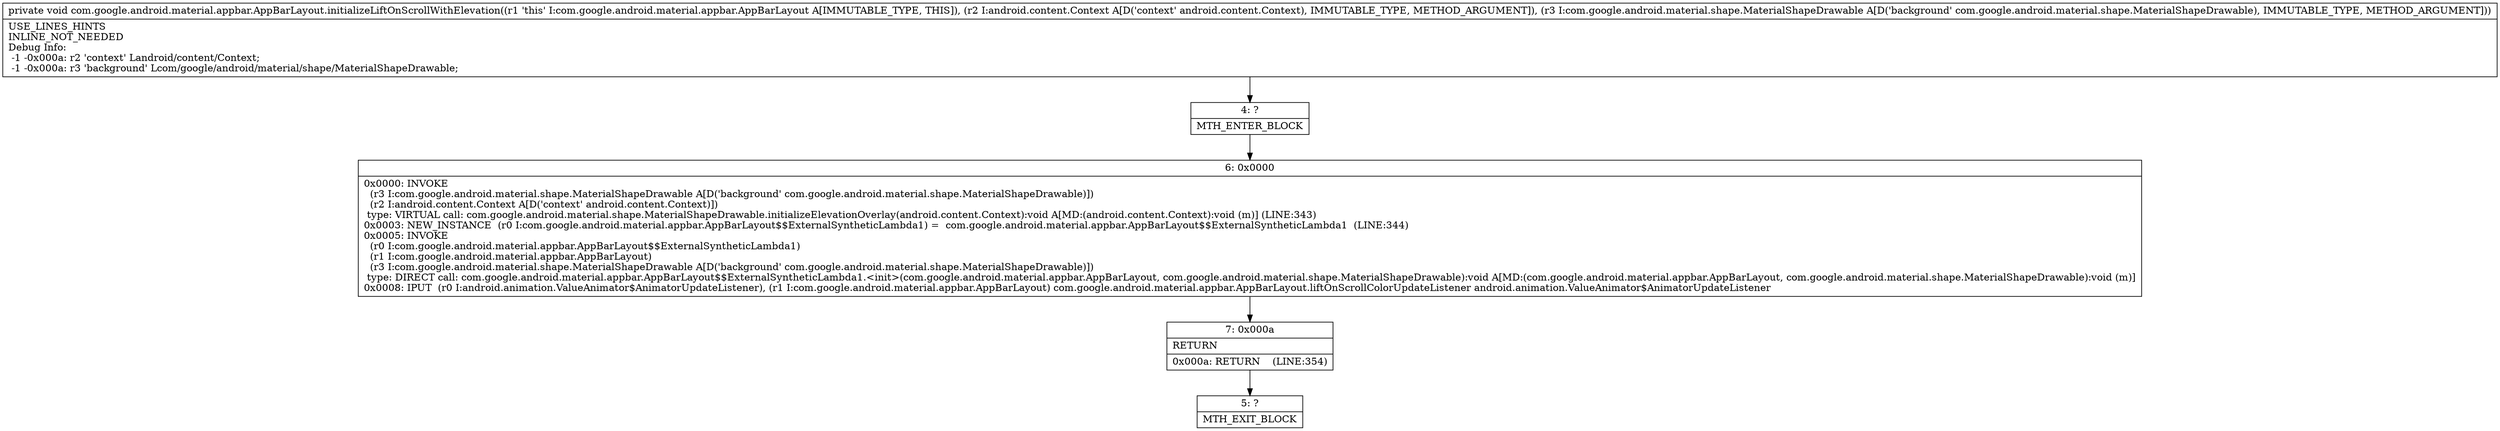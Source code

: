 digraph "CFG forcom.google.android.material.appbar.AppBarLayout.initializeLiftOnScrollWithElevation(Landroid\/content\/Context;Lcom\/google\/android\/material\/shape\/MaterialShapeDrawable;)V" {
Node_4 [shape=record,label="{4\:\ ?|MTH_ENTER_BLOCK\l}"];
Node_6 [shape=record,label="{6\:\ 0x0000|0x0000: INVOKE  \l  (r3 I:com.google.android.material.shape.MaterialShapeDrawable A[D('background' com.google.android.material.shape.MaterialShapeDrawable)])\l  (r2 I:android.content.Context A[D('context' android.content.Context)])\l type: VIRTUAL call: com.google.android.material.shape.MaterialShapeDrawable.initializeElevationOverlay(android.content.Context):void A[MD:(android.content.Context):void (m)] (LINE:343)\l0x0003: NEW_INSTANCE  (r0 I:com.google.android.material.appbar.AppBarLayout$$ExternalSyntheticLambda1) =  com.google.android.material.appbar.AppBarLayout$$ExternalSyntheticLambda1  (LINE:344)\l0x0005: INVOKE  \l  (r0 I:com.google.android.material.appbar.AppBarLayout$$ExternalSyntheticLambda1)\l  (r1 I:com.google.android.material.appbar.AppBarLayout)\l  (r3 I:com.google.android.material.shape.MaterialShapeDrawable A[D('background' com.google.android.material.shape.MaterialShapeDrawable)])\l type: DIRECT call: com.google.android.material.appbar.AppBarLayout$$ExternalSyntheticLambda1.\<init\>(com.google.android.material.appbar.AppBarLayout, com.google.android.material.shape.MaterialShapeDrawable):void A[MD:(com.google.android.material.appbar.AppBarLayout, com.google.android.material.shape.MaterialShapeDrawable):void (m)]\l0x0008: IPUT  (r0 I:android.animation.ValueAnimator$AnimatorUpdateListener), (r1 I:com.google.android.material.appbar.AppBarLayout) com.google.android.material.appbar.AppBarLayout.liftOnScrollColorUpdateListener android.animation.ValueAnimator$AnimatorUpdateListener \l}"];
Node_7 [shape=record,label="{7\:\ 0x000a|RETURN\l|0x000a: RETURN    (LINE:354)\l}"];
Node_5 [shape=record,label="{5\:\ ?|MTH_EXIT_BLOCK\l}"];
MethodNode[shape=record,label="{private void com.google.android.material.appbar.AppBarLayout.initializeLiftOnScrollWithElevation((r1 'this' I:com.google.android.material.appbar.AppBarLayout A[IMMUTABLE_TYPE, THIS]), (r2 I:android.content.Context A[D('context' android.content.Context), IMMUTABLE_TYPE, METHOD_ARGUMENT]), (r3 I:com.google.android.material.shape.MaterialShapeDrawable A[D('background' com.google.android.material.shape.MaterialShapeDrawable), IMMUTABLE_TYPE, METHOD_ARGUMENT]))  | USE_LINES_HINTS\lINLINE_NOT_NEEDED\lDebug Info:\l  \-1 \-0x000a: r2 'context' Landroid\/content\/Context;\l  \-1 \-0x000a: r3 'background' Lcom\/google\/android\/material\/shape\/MaterialShapeDrawable;\l}"];
MethodNode -> Node_4;Node_4 -> Node_6;
Node_6 -> Node_7;
Node_7 -> Node_5;
}

